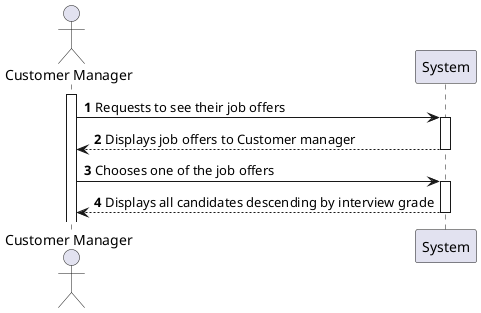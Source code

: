 @startuml
'https://plantuml.com/sequence-diagram

autonumber
actor "Customer Manager" as CMNGR
participant System

activate CMNGR
CMNGR -> System: Requests to see their job offers
activate System
System --> CMNGR: Displays job offers to Customer manager
deactivate System
CMNGR -> System: Chooses one of the job offers
activate System
System --> CMNGR: Displays all candidates descending by interview grade
deactivate System
@enduml